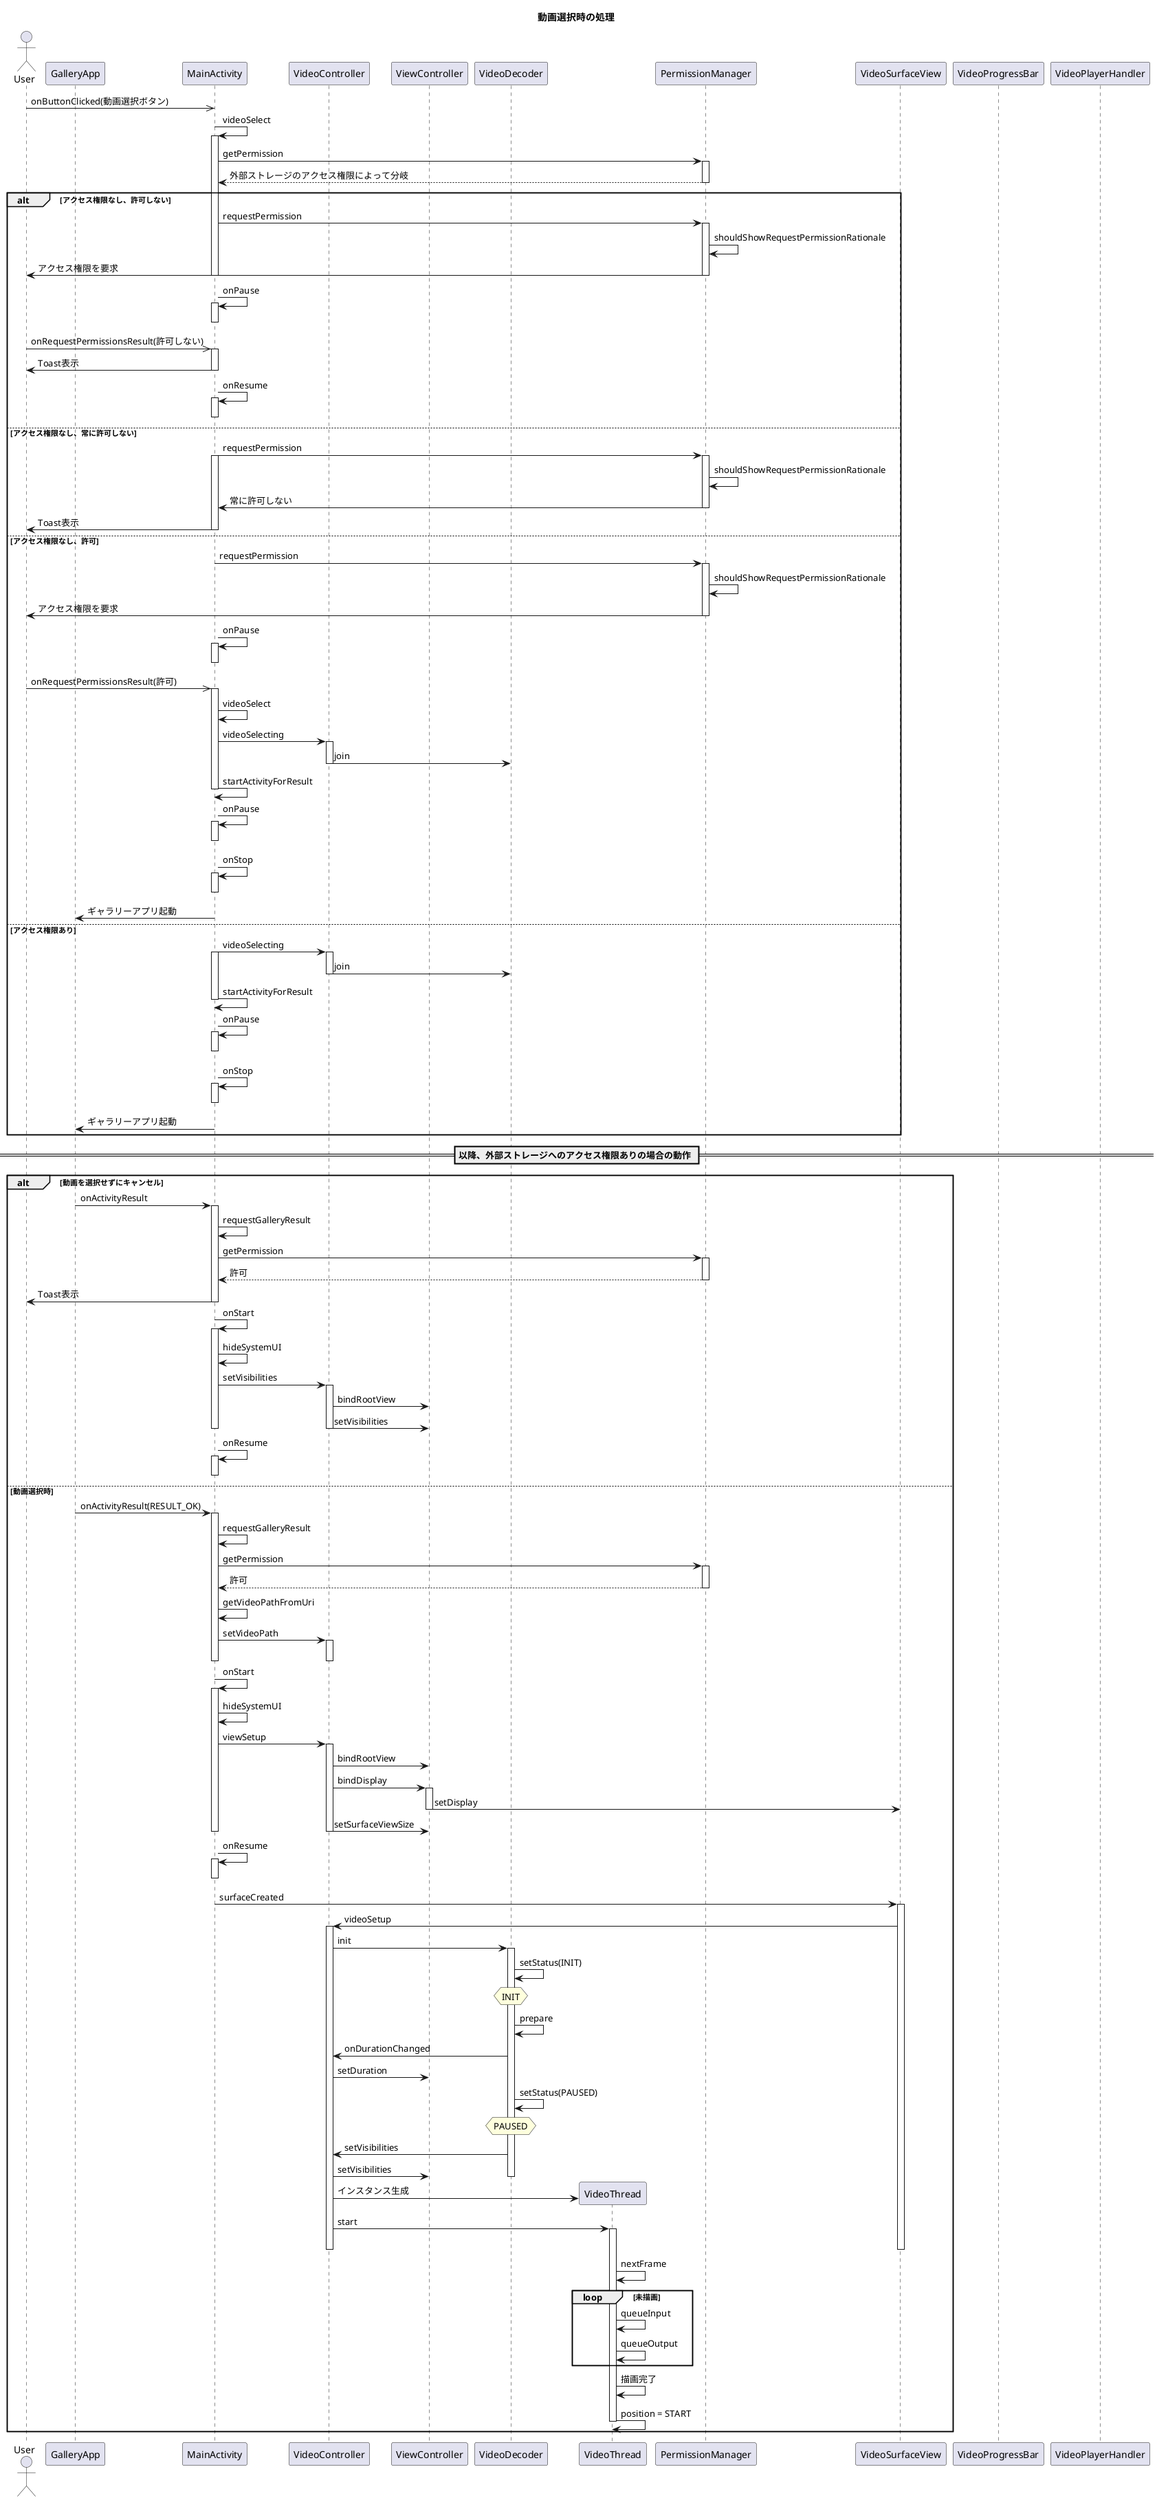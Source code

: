 @startuml video_select

title 動画選択時の処理

actor User
participant GalleryApp as Gallery
participant MainActivity as Main
participant VideoController as Controller
participant ViewController as Views
participant VideoDecoder as Decoder
participant VideoThread as Thread
participant PermissionManager as Permission
participant VideoSurfaceView as Surface
participant VideoProgressBar as Progress
participant VideoPlayerHandler as Handler

User ->> Main : onButtonClicked(動画選択ボタン)
Main -> Main ++ : videoSelect
Main -> Permission ++ : getPermission
return 外部ストレージのアクセス権限によって分岐

alt アクセス権限なし、許可しない
    Main -> Permission ++ : requestPermission
    Permission -> Permission : shouldShowRequestPermissionRationale
    User <- Permission -- : アクセス権限を要求
    deactivate Main
    Main -> Main ++ : onPause
    deactivate Main
    User ->> Main ++ : onRequestPermissionsResult(許可しない)
    Main -> User -- : Toast表示
    Main -> Main ++ : onResume
    deactivate Main
else アクセス権限なし、常に許可しない
    Main -> Permission ++ : requestPermission
    activate Main
    Permission -> Permission : shouldShowRequestPermissionRationale
    Main <- Permission -- : 常に許可しない
    Main -> User -- : Toast表示
else アクセス権限なし、許可
    Main -> Permission ++ : requestPermission
    Permission -> Permission : shouldShowRequestPermissionRationale
    User <- Permission -- : アクセス権限を要求
    Main -> Main ++ : onPause
    deactivate Main
    User ->> Main ++ : onRequestPermissionsResult(許可)
    Main -> Main : videoSelect
    Main -> Controller ++ : videoSelecting
    Controller -> Decoder : join
    deactivate Controller
    Main -> Main -- : startActivityForResult
    Main -> Main ++ : onPause
    deactivate Main
    Main -> Main ++ : onStop
    deactivate Main
    Gallery <- Main : ギャラリーアプリ起動
else アクセス権限あり
    Main -> Controller ++ : videoSelecting
    activate Main
    Controller -> Decoder : join
    deactivate Controller
    Main -> Main -- : startActivityForResult
    Main -> Main ++ : onPause
    deactivate Main
    Main -> Main ++ : onStop
    deactivate Main
    
    Gallery <- Main : ギャラリーアプリ起動
end

== 以降、外部ストレージへのアクセス権限ありの場合の動作 ==

alt 動画を選択せずにキャンセル
    Gallery -> Main ++ : onActivityResult
    Main -> Main : requestGalleryResult
    Main -> Permission ++ : getPermission
    return 許可
    User <- Main -- : Toast表示
    Main -> Main ++ : onStart
    Main -> Main : hideSystemUI
    Main -> Controller ++ : setVisibilities
    Controller -> Views : bindRootView
    Controller -> Views : setVisibilities
    deactivate Controller
    deactivate Main
    Main -> Main ++ : onResume
    deactivate Main
else 動画選択時
    Gallery -> Main ++ : onActivityResult(RESULT_OK)
    Main -> Main : requestGalleryResult
    Main -> Permission ++ : getPermission
    return 許可
    Main -> Main : getVideoPathFromUri
    Main -> Controller ++ : setVideoPath
    deactivate Controller
    deactivate Main

    Main -> Main ++ : onStart
    Main -> Main : hideSystemUI
    Main -> Controller ++ : viewSetup
    Controller -> Views : bindRootView
    Controller -> Views ++ : bindDisplay
    Views -> Surface : setDisplay
    deactivate Views
    Controller -> Views : setSurfaceViewSize
    deactivate Controller
    deactivate Main
    Main -> Main ++ : onResume
    deactivate Main
    Main -> Surface ++ : surfaceCreated
    Surface -> Controller ++ : videoSetup
    Controller -> Decoder ++ : init
    Decoder -> Decoder : setStatus(INIT)
    hnote over Decoder
    INIT
    end note
    Decoder -> Decoder : prepare
    Controller <- Decoder : onDurationChanged
    Controller -> Views : setDuration
    Decoder -> Decoder : setStatus(PAUSED)
    hnote over Decoder
    PAUSED
    end note
    Controller <- Decoder : setVisibilities
    Controller -> Views : setVisibilities
    deactivate Decoder
    Controller -> Thread ** : インスタンス生成
    Controller -> Thread ++ : start
    deactivate Surface
    deactivate Controller
    Thread -> Thread : nextFrame
    loop 未描画
    Thread -> Thread : queueInput
    Thread -> Thread : queueOutput
    end
    Thread -> Thread : 描画完了
    Thread -> Thread : position = START
    deactivate Thread
end

@enduml